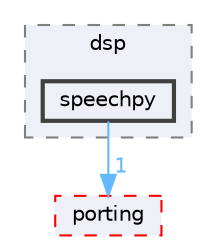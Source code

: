 digraph "Face_Access_inferencing/src/edge-impulse-sdk/dsp/speechpy"
{
 // LATEX_PDF_SIZE
  bgcolor="transparent";
  edge [fontname=Helvetica,fontsize=10,labelfontname=Helvetica,labelfontsize=10];
  node [fontname=Helvetica,fontsize=10,shape=box,height=0.2,width=0.4];
  compound=true
  subgraph clusterdir_886b43ea9b160eca43e3ca1bc455c6fc {
    graph [ bgcolor="#edf0f7", pencolor="grey50", label="dsp", fontname=Helvetica,fontsize=10 style="filled,dashed", URL="dir_886b43ea9b160eca43e3ca1bc455c6fc.html",tooltip=""]
  dir_13b9180a2b11b21d421e2ecdc125a851 [label="speechpy", fillcolor="#edf0f7", color="grey25", style="filled,bold", URL="dir_13b9180a2b11b21d421e2ecdc125a851.html",tooltip=""];
  }
  dir_77876a311ad5c794abf7dab690b99819 [label="porting", fillcolor="#edf0f7", color="red", style="filled,dashed", URL="dir_77876a311ad5c794abf7dab690b99819.html",tooltip=""];
  dir_13b9180a2b11b21d421e2ecdc125a851->dir_77876a311ad5c794abf7dab690b99819 [headlabel="1", labeldistance=1.5 headhref="dir_000297_000243.html" href="dir_000297_000243.html" color="steelblue1" fontcolor="steelblue1"];
}
